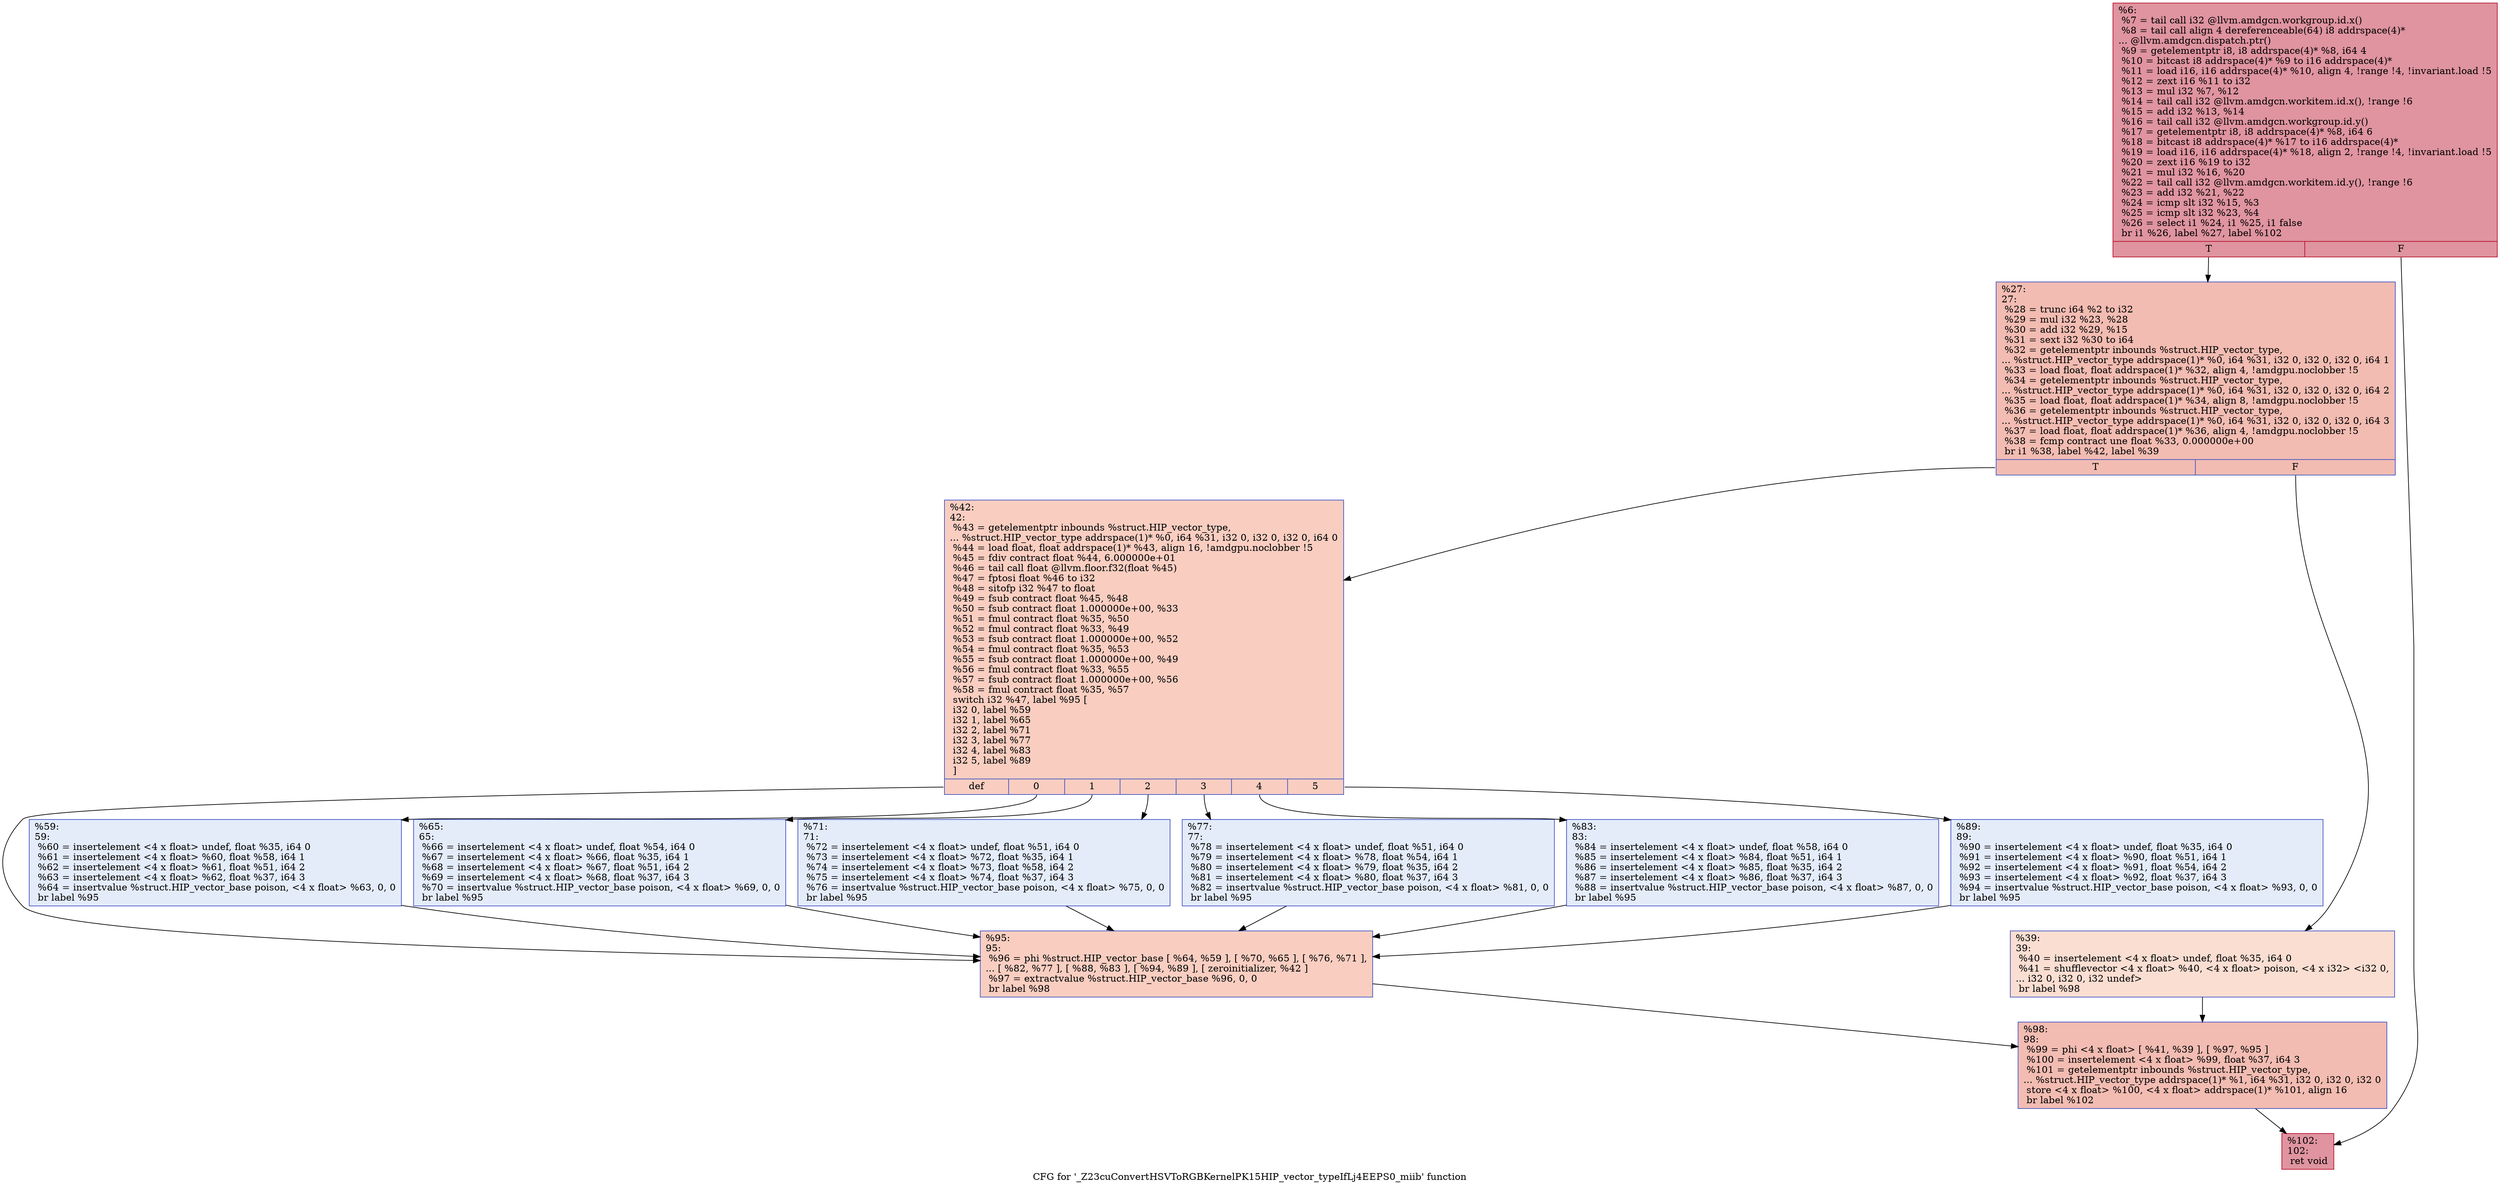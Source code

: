digraph "CFG for '_Z23cuConvertHSVToRGBKernelPK15HIP_vector_typeIfLj4EEPS0_miib' function" {
	label="CFG for '_Z23cuConvertHSVToRGBKernelPK15HIP_vector_typeIfLj4EEPS0_miib' function";

	Node0x56d7040 [shape=record,color="#b70d28ff", style=filled, fillcolor="#b70d2870",label="{%6:\l  %7 = tail call i32 @llvm.amdgcn.workgroup.id.x()\l  %8 = tail call align 4 dereferenceable(64) i8 addrspace(4)*\l... @llvm.amdgcn.dispatch.ptr()\l  %9 = getelementptr i8, i8 addrspace(4)* %8, i64 4\l  %10 = bitcast i8 addrspace(4)* %9 to i16 addrspace(4)*\l  %11 = load i16, i16 addrspace(4)* %10, align 4, !range !4, !invariant.load !5\l  %12 = zext i16 %11 to i32\l  %13 = mul i32 %7, %12\l  %14 = tail call i32 @llvm.amdgcn.workitem.id.x(), !range !6\l  %15 = add i32 %13, %14\l  %16 = tail call i32 @llvm.amdgcn.workgroup.id.y()\l  %17 = getelementptr i8, i8 addrspace(4)* %8, i64 6\l  %18 = bitcast i8 addrspace(4)* %17 to i16 addrspace(4)*\l  %19 = load i16, i16 addrspace(4)* %18, align 2, !range !4, !invariant.load !5\l  %20 = zext i16 %19 to i32\l  %21 = mul i32 %16, %20\l  %22 = tail call i32 @llvm.amdgcn.workitem.id.y(), !range !6\l  %23 = add i32 %21, %22\l  %24 = icmp slt i32 %15, %3\l  %25 = icmp slt i32 %23, %4\l  %26 = select i1 %24, i1 %25, i1 false\l  br i1 %26, label %27, label %102\l|{<s0>T|<s1>F}}"];
	Node0x56d7040:s0 -> Node0x56daab0;
	Node0x56d7040:s1 -> Node0x56dab40;
	Node0x56daab0 [shape=record,color="#3d50c3ff", style=filled, fillcolor="#e1675170",label="{%27:\l27:                                               \l  %28 = trunc i64 %2 to i32\l  %29 = mul i32 %23, %28\l  %30 = add i32 %29, %15\l  %31 = sext i32 %30 to i64\l  %32 = getelementptr inbounds %struct.HIP_vector_type,\l... %struct.HIP_vector_type addrspace(1)* %0, i64 %31, i32 0, i32 0, i32 0, i64 1\l  %33 = load float, float addrspace(1)* %32, align 4, !amdgpu.noclobber !5\l  %34 = getelementptr inbounds %struct.HIP_vector_type,\l... %struct.HIP_vector_type addrspace(1)* %0, i64 %31, i32 0, i32 0, i32 0, i64 2\l  %35 = load float, float addrspace(1)* %34, align 8, !amdgpu.noclobber !5\l  %36 = getelementptr inbounds %struct.HIP_vector_type,\l... %struct.HIP_vector_type addrspace(1)* %0, i64 %31, i32 0, i32 0, i32 0, i64 3\l  %37 = load float, float addrspace(1)* %36, align 4, !amdgpu.noclobber !5\l  %38 = fcmp contract une float %33, 0.000000e+00\l  br i1 %38, label %42, label %39\l|{<s0>T|<s1>F}}"];
	Node0x56daab0:s0 -> Node0x56dbfd0;
	Node0x56daab0:s1 -> Node0x56dc060;
	Node0x56dc060 [shape=record,color="#3d50c3ff", style=filled, fillcolor="#f7b59970",label="{%39:\l39:                                               \l  %40 = insertelement \<4 x float\> undef, float %35, i64 0\l  %41 = shufflevector \<4 x float\> %40, \<4 x float\> poison, \<4 x i32\> \<i32 0,\l... i32 0, i32 0, i32 undef\>\l  br label %98\l}"];
	Node0x56dc060 -> Node0x56dcdd0;
	Node0x56dbfd0 [shape=record,color="#3d50c3ff", style=filled, fillcolor="#f2907270",label="{%42:\l42:                                               \l  %43 = getelementptr inbounds %struct.HIP_vector_type,\l... %struct.HIP_vector_type addrspace(1)* %0, i64 %31, i32 0, i32 0, i32 0, i64 0\l  %44 = load float, float addrspace(1)* %43, align 16, !amdgpu.noclobber !5\l  %45 = fdiv contract float %44, 6.000000e+01\l  %46 = tail call float @llvm.floor.f32(float %45)\l  %47 = fptosi float %46 to i32\l  %48 = sitofp i32 %47 to float\l  %49 = fsub contract float %45, %48\l  %50 = fsub contract float 1.000000e+00, %33\l  %51 = fmul contract float %35, %50\l  %52 = fmul contract float %33, %49\l  %53 = fsub contract float 1.000000e+00, %52\l  %54 = fmul contract float %35, %53\l  %55 = fsub contract float 1.000000e+00, %49\l  %56 = fmul contract float %33, %55\l  %57 = fsub contract float 1.000000e+00, %56\l  %58 = fmul contract float %35, %57\l  switch i32 %47, label %95 [\l    i32 0, label %59\l    i32 1, label %65\l    i32 2, label %71\l    i32 3, label %77\l    i32 4, label %83\l    i32 5, label %89\l  ]\l|{<s0>def|<s1>0|<s2>1|<s3>2|<s4>3|<s5>4|<s6>5}}"];
	Node0x56dbfd0:s0 -> Node0x56dd9a0;
	Node0x56dbfd0:s1 -> Node0x56dda30;
	Node0x56dbfd0:s2 -> Node0x56ddaf0;
	Node0x56dbfd0:s3 -> Node0x56ddbb0;
	Node0x56dbfd0:s4 -> Node0x56ddc70;
	Node0x56dbfd0:s5 -> Node0x56ddd30;
	Node0x56dbfd0:s6 -> Node0x56dddf0;
	Node0x56dda30 [shape=record,color="#3d50c3ff", style=filled, fillcolor="#c1d4f470",label="{%59:\l59:                                               \l  %60 = insertelement \<4 x float\> undef, float %35, i64 0\l  %61 = insertelement \<4 x float\> %60, float %58, i64 1\l  %62 = insertelement \<4 x float\> %61, float %51, i64 2\l  %63 = insertelement \<4 x float\> %62, float %37, i64 3\l  %64 = insertvalue %struct.HIP_vector_base poison, \<4 x float\> %63, 0, 0\l  br label %95\l}"];
	Node0x56dda30 -> Node0x56dd9a0;
	Node0x56ddaf0 [shape=record,color="#3d50c3ff", style=filled, fillcolor="#c1d4f470",label="{%65:\l65:                                               \l  %66 = insertelement \<4 x float\> undef, float %54, i64 0\l  %67 = insertelement \<4 x float\> %66, float %35, i64 1\l  %68 = insertelement \<4 x float\> %67, float %51, i64 2\l  %69 = insertelement \<4 x float\> %68, float %37, i64 3\l  %70 = insertvalue %struct.HIP_vector_base poison, \<4 x float\> %69, 0, 0\l  br label %95\l}"];
	Node0x56ddaf0 -> Node0x56dd9a0;
	Node0x56ddbb0 [shape=record,color="#3d50c3ff", style=filled, fillcolor="#c1d4f470",label="{%71:\l71:                                               \l  %72 = insertelement \<4 x float\> undef, float %51, i64 0\l  %73 = insertelement \<4 x float\> %72, float %35, i64 1\l  %74 = insertelement \<4 x float\> %73, float %58, i64 2\l  %75 = insertelement \<4 x float\> %74, float %37, i64 3\l  %76 = insertvalue %struct.HIP_vector_base poison, \<4 x float\> %75, 0, 0\l  br label %95\l}"];
	Node0x56ddbb0 -> Node0x56dd9a0;
	Node0x56ddc70 [shape=record,color="#3d50c3ff", style=filled, fillcolor="#c1d4f470",label="{%77:\l77:                                               \l  %78 = insertelement \<4 x float\> undef, float %51, i64 0\l  %79 = insertelement \<4 x float\> %78, float %54, i64 1\l  %80 = insertelement \<4 x float\> %79, float %35, i64 2\l  %81 = insertelement \<4 x float\> %80, float %37, i64 3\l  %82 = insertvalue %struct.HIP_vector_base poison, \<4 x float\> %81, 0, 0\l  br label %95\l}"];
	Node0x56ddc70 -> Node0x56dd9a0;
	Node0x56ddd30 [shape=record,color="#3d50c3ff", style=filled, fillcolor="#c1d4f470",label="{%83:\l83:                                               \l  %84 = insertelement \<4 x float\> undef, float %58, i64 0\l  %85 = insertelement \<4 x float\> %84, float %51, i64 1\l  %86 = insertelement \<4 x float\> %85, float %35, i64 2\l  %87 = insertelement \<4 x float\> %86, float %37, i64 3\l  %88 = insertvalue %struct.HIP_vector_base poison, \<4 x float\> %87, 0, 0\l  br label %95\l}"];
	Node0x56ddd30 -> Node0x56dd9a0;
	Node0x56dddf0 [shape=record,color="#3d50c3ff", style=filled, fillcolor="#c1d4f470",label="{%89:\l89:                                               \l  %90 = insertelement \<4 x float\> undef, float %35, i64 0\l  %91 = insertelement \<4 x float\> %90, float %51, i64 1\l  %92 = insertelement \<4 x float\> %91, float %54, i64 2\l  %93 = insertelement \<4 x float\> %92, float %37, i64 3\l  %94 = insertvalue %struct.HIP_vector_base poison, \<4 x float\> %93, 0, 0\l  br label %95\l}"];
	Node0x56dddf0 -> Node0x56dd9a0;
	Node0x56dd9a0 [shape=record,color="#3d50c3ff", style=filled, fillcolor="#f2907270",label="{%95:\l95:                                               \l  %96 = phi %struct.HIP_vector_base [ %64, %59 ], [ %70, %65 ], [ %76, %71 ],\l... [ %82, %77 ], [ %88, %83 ], [ %94, %89 ], [ zeroinitializer, %42 ]\l  %97 = extractvalue %struct.HIP_vector_base %96, 0, 0\l  br label %98\l}"];
	Node0x56dd9a0 -> Node0x56dcdd0;
	Node0x56dcdd0 [shape=record,color="#3d50c3ff", style=filled, fillcolor="#e1675170",label="{%98:\l98:                                               \l  %99 = phi \<4 x float\> [ %41, %39 ], [ %97, %95 ]\l  %100 = insertelement \<4 x float\> %99, float %37, i64 3\l  %101 = getelementptr inbounds %struct.HIP_vector_type,\l... %struct.HIP_vector_type addrspace(1)* %1, i64 %31, i32 0, i32 0, i32 0\l  store \<4 x float\> %100, \<4 x float\> addrspace(1)* %101, align 16\l  br label %102\l}"];
	Node0x56dcdd0 -> Node0x56dab40;
	Node0x56dab40 [shape=record,color="#b70d28ff", style=filled, fillcolor="#b70d2870",label="{%102:\l102:                                              \l  ret void\l}"];
}
